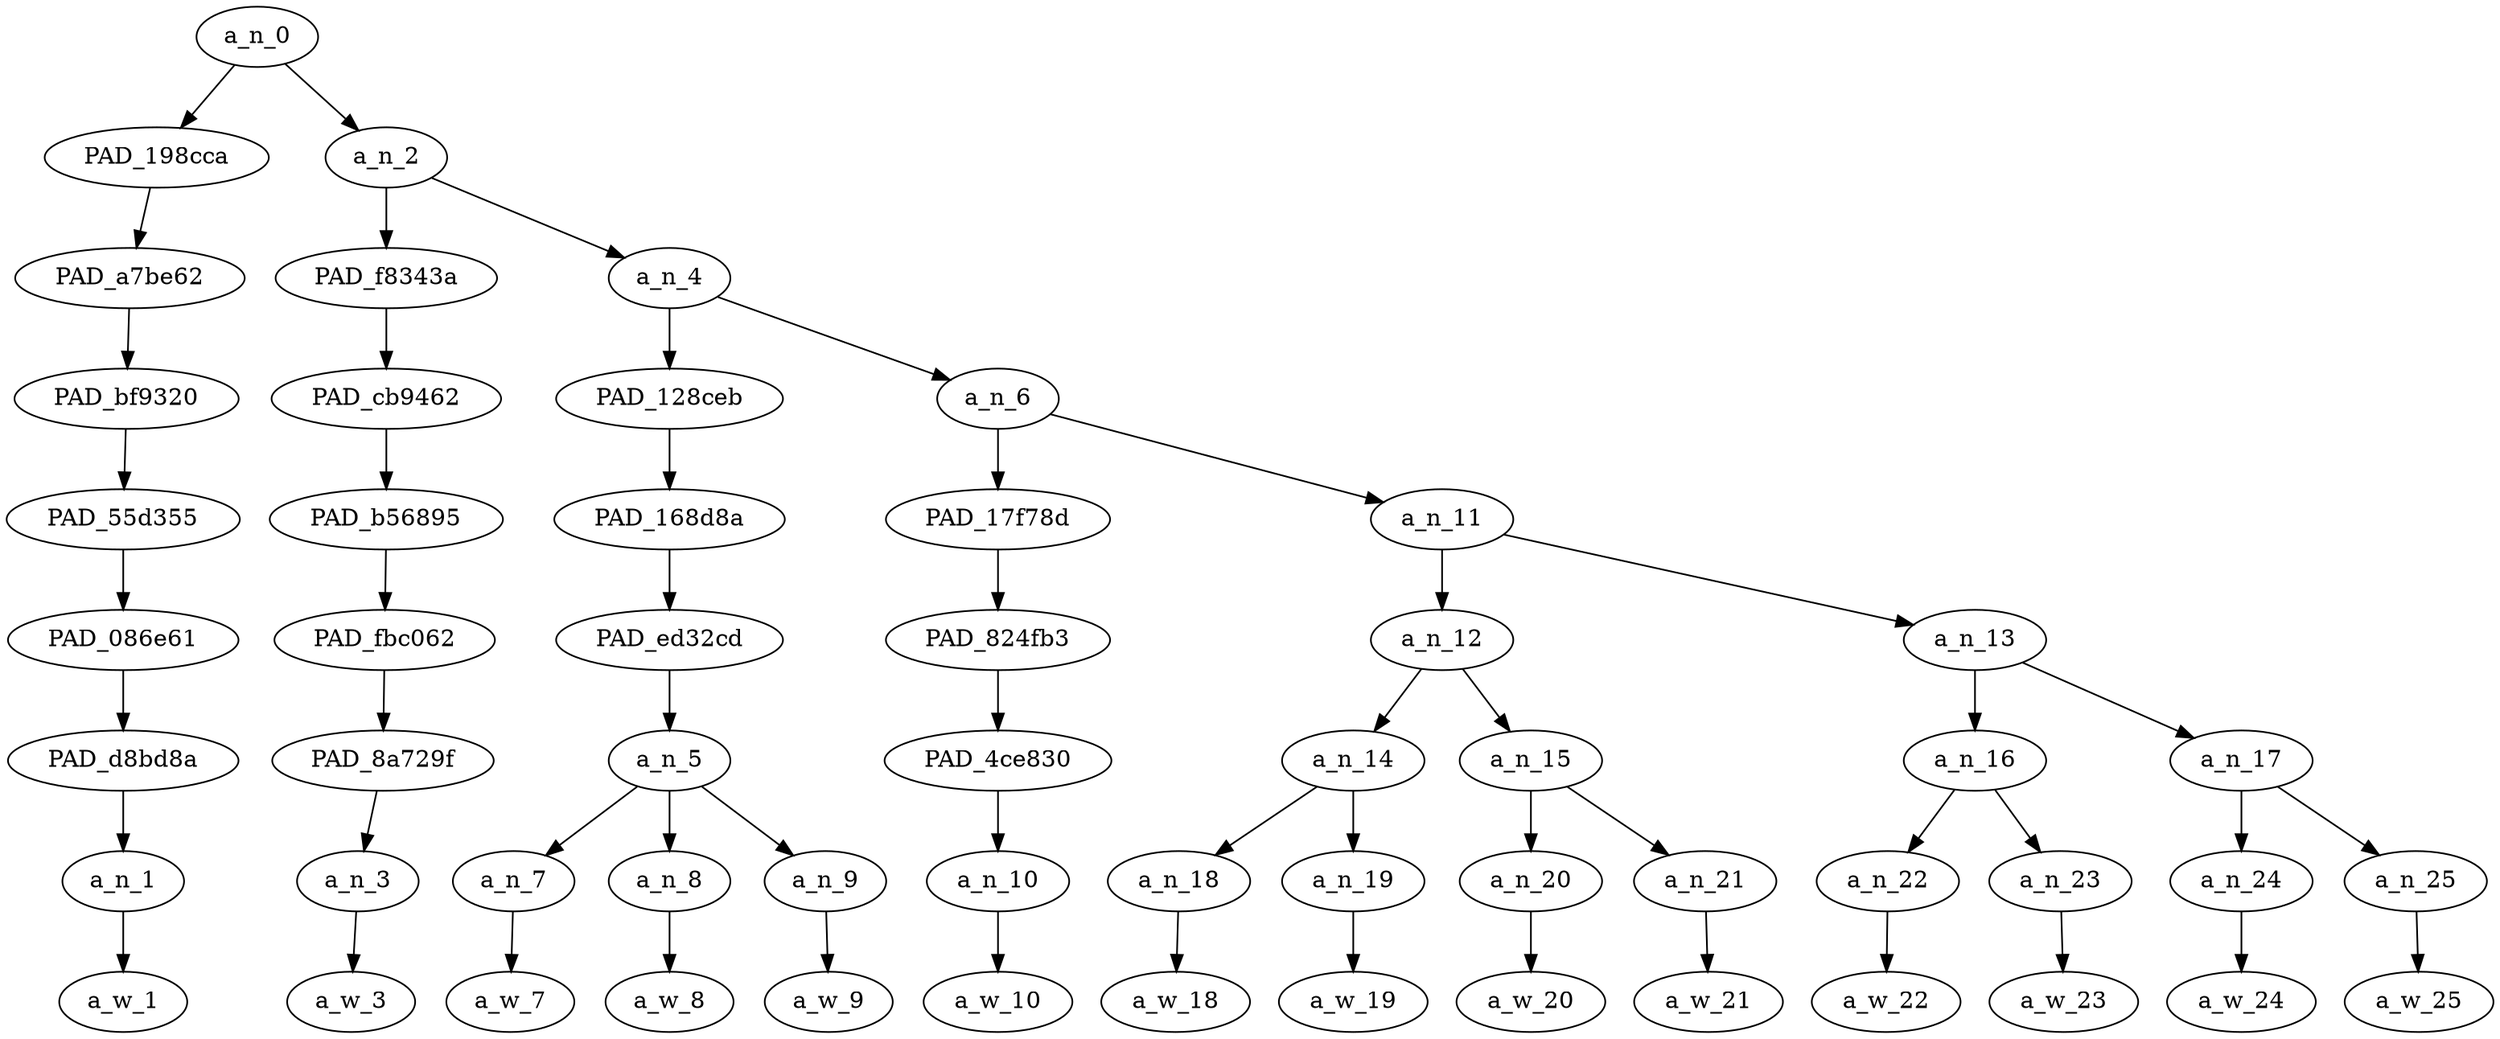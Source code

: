 strict digraph "" {
	a_n_0	[div_dir=1,
		index=0,
		level=8,
		pos="1.53125,8!",
		text_span="[0, 1, 2, 3, 4, 5, 6, 7, 8, 9, 10, 11, 12, 13]",
		value=1.00000001];
	PAD_198cca	[div_dir=1,
		index=0,
		level=7,
		pos="0.0,7!",
		text_span="[0]",
		value=0.13169414];
	a_n_0 -> PAD_198cca;
	a_n_2	[div_dir=1,
		index=1,
		level=7,
		pos="3.0625,7!",
		text_span="[1, 2, 3, 4, 5, 6, 7, 8, 9, 10, 11, 12, 13]",
		value=0.86719030];
	a_n_0 -> a_n_2;
	PAD_a7be62	[div_dir=1,
		index=0,
		level=6,
		pos="0.0,6!",
		text_span="[0]",
		value=0.13169414];
	PAD_198cca -> PAD_a7be62;
	PAD_bf9320	[div_dir=1,
		index=0,
		level=5,
		pos="0.0,5!",
		text_span="[0]",
		value=0.13169414];
	PAD_a7be62 -> PAD_bf9320;
	PAD_55d355	[div_dir=1,
		index=0,
		level=4,
		pos="0.0,4!",
		text_span="[0]",
		value=0.13169414];
	PAD_bf9320 -> PAD_55d355;
	PAD_086e61	[div_dir=1,
		index=0,
		level=3,
		pos="0.0,3!",
		text_span="[0]",
		value=0.13169414];
	PAD_55d355 -> PAD_086e61;
	PAD_d8bd8a	[div_dir=1,
		index=0,
		level=2,
		pos="0.0,2!",
		text_span="[0]",
		value=0.13169414];
	PAD_086e61 -> PAD_d8bd8a;
	a_n_1	[div_dir=1,
		index=0,
		level=1,
		pos="0.0,1!",
		text_span="[0]",
		value=0.13169414];
	PAD_d8bd8a -> a_n_1;
	a_w_1	[div_dir=0,
		index=0,
		level=0,
		pos="0,0!",
		text_span="[0]",
		value=tfw];
	a_n_1 -> a_w_1;
	PAD_f8343a	[div_dir=1,
		index=1,
		level=6,
		pos="1.0,6!",
		text_span="[1]",
		value=0.04148651];
	a_n_2 -> PAD_f8343a;
	a_n_4	[div_dir=1,
		index=2,
		level=6,
		pos="5.125,6!",
		text_span="[2, 3, 4, 5, 6, 7, 8, 9, 10, 11, 12, 13]",
		value=0.82456559];
	a_n_2 -> a_n_4;
	PAD_cb9462	[div_dir=1,
		index=1,
		level=5,
		pos="1.0,5!",
		text_span="[1]",
		value=0.04148651];
	PAD_f8343a -> PAD_cb9462;
	PAD_b56895	[div_dir=1,
		index=1,
		level=4,
		pos="1.0,4!",
		text_span="[1]",
		value=0.04148651];
	PAD_cb9462 -> PAD_b56895;
	PAD_fbc062	[div_dir=1,
		index=1,
		level=3,
		pos="1.0,3!",
		text_span="[1]",
		value=0.04148651];
	PAD_b56895 -> PAD_fbc062;
	PAD_8a729f	[div_dir=1,
		index=1,
		level=2,
		pos="1.0,2!",
		text_span="[1]",
		value=0.04148651];
	PAD_fbc062 -> PAD_8a729f;
	a_n_3	[div_dir=1,
		index=1,
		level=1,
		pos="1.0,1!",
		text_span="[1]",
		value=0.04148651];
	PAD_8a729f -> a_n_3;
	a_w_3	[div_dir=0,
		index=1,
		level=0,
		pos="1,0!",
		text_span="[1]",
		value=how];
	a_n_3 -> a_w_3;
	PAD_128ceb	[div_dir=1,
		index=2,
		level=5,
		pos="3.0,5!",
		text_span="[2, 3, 4]",
		value=0.24035021];
	a_n_4 -> PAD_128ceb;
	a_n_6	[div_dir=1,
		index=3,
		level=5,
		pos="7.25,5!",
		text_span="[5, 6, 7, 8, 9, 10, 11, 12, 13]",
		value=0.58312432];
	a_n_4 -> a_n_6;
	PAD_168d8a	[div_dir=1,
		index=2,
		level=4,
		pos="3.0,4!",
		text_span="[2, 3, 4]",
		value=0.24035021];
	PAD_128ceb -> PAD_168d8a;
	PAD_ed32cd	[div_dir=1,
		index=2,
		level=3,
		pos="3.0,3!",
		text_span="[2, 3, 4]",
		value=0.24035021];
	PAD_168d8a -> PAD_ed32cd;
	a_n_5	[div_dir=1,
		index=2,
		level=2,
		pos="3.0,2!",
		text_span="[2, 3, 4]",
		value=0.24035021];
	PAD_ed32cd -> a_n_5;
	a_n_7	[div_dir=-1,
		index=2,
		level=1,
		pos="2.0,1!",
		text_span="[2]",
		value=0.03416480];
	a_n_5 -> a_n_7;
	a_n_8	[div_dir=-1,
		index=3,
		level=1,
		pos="3.0,1!",
		text_span="[3]",
		value=0.06312992];
	a_n_5 -> a_n_8;
	a_n_9	[div_dir=1,
		index=4,
		level=1,
		pos="4.0,1!",
		text_span="[4]",
		value=0.14305332];
	a_n_5 -> a_n_9;
	a_w_7	[div_dir=0,
		index=2,
		level=0,
		pos="2,0!",
		text_span="[2]",
		value=the];
	a_n_7 -> a_w_7;
	a_w_8	[div_dir=0,
		index=3,
		level=0,
		pos="3,0!",
		text_span="[3]",
		value=daily];
	a_n_8 -> a_w_8;
	a_w_9	[div_dir=0,
		index=4,
		level=0,
		pos="4,0!",
		text_span="[4]",
		value=stormer];
	a_n_9 -> a_w_9;
	PAD_17f78d	[div_dir=1,
		index=3,
		level=4,
		pos="5.0,4!",
		text_span="[5]",
		value=0.06029551];
	a_n_6 -> PAD_17f78d;
	a_n_11	[div_dir=1,
		index=4,
		level=4,
		pos="9.5,4!",
		text_span="[6, 7, 8, 9, 10, 11, 12, 13]",
		value=0.52153351];
	a_n_6 -> a_n_11;
	PAD_824fb3	[div_dir=1,
		index=3,
		level=3,
		pos="5.0,3!",
		text_span="[5]",
		value=0.06029551];
	PAD_17f78d -> PAD_824fb3;
	PAD_4ce830	[div_dir=1,
		index=3,
		level=2,
		pos="5.0,2!",
		text_span="[5]",
		value=0.06029551];
	PAD_824fb3 -> PAD_4ce830;
	a_n_10	[div_dir=1,
		index=5,
		level=1,
		pos="5.0,1!",
		text_span="[5]",
		value=0.06029551];
	PAD_4ce830 -> a_n_10;
	a_w_10	[div_dir=0,
		index=5,
		level=0,
		pos="5,0!",
		text_span="[5]",
		value=protects];
	a_n_10 -> a_w_10;
	a_n_12	[div_dir=1,
		index=4,
		level=3,
		pos="7.5,3!",
		text_span="[6, 7, 8, 9]",
		value=0.36328695];
	a_n_11 -> a_n_12;
	a_n_13	[div_dir=1,
		index=5,
		level=3,
		pos="11.5,3!",
		text_span="[10, 11, 12, 13]",
		value=0.15704380];
	a_n_11 -> a_n_13;
	a_n_14	[div_dir=1,
		index=4,
		level=2,
		pos="6.5,2!",
		text_span="[6, 7]",
		value=0.28662815];
	a_n_12 -> a_n_14;
	a_n_15	[div_dir=1,
		index=5,
		level=2,
		pos="8.5,2!",
		text_span="[8, 9]",
		value=0.07523623];
	a_n_12 -> a_n_15;
	a_n_18	[div_dir=1,
		index=6,
		level=1,
		pos="6.0,1!",
		text_span="[6]",
		value=0.05329297];
	a_n_14 -> a_n_18;
	a_n_19	[div_dir=1,
		index=7,
		level=1,
		pos="7.0,1!",
		text_span="[7]",
		value=0.23185092];
	a_n_14 -> a_n_19;
	a_w_18	[div_dir=0,
		index=6,
		level=0,
		pos="6,0!",
		text_span="[6]",
		value=a];
	a_n_18 -> a_w_18;
	a_w_19	[div_dir=0,
		index=7,
		level=0,
		pos="7,0!",
		text_span="[7]",
		value=spic];
	a_n_19 -> a_w_19;
	a_n_20	[div_dir=1,
		index=8,
		level=1,
		pos="8.0,1!",
		text_span="[8]",
		value=0.04314702];
	a_n_15 -> a_n_20;
	a_n_21	[div_dir=1,
		index=9,
		level=1,
		pos="9.0,1!",
		text_span="[9]",
		value=0.03166961];
	a_n_15 -> a_n_21;
	a_w_20	[div_dir=0,
		index=8,
		level=0,
		pos="8,0!",
		text_span="[8]",
		value=like];
	a_n_20 -> a_w_20;
	a_w_21	[div_dir=0,
		index=9,
		level=0,
		pos="9,0!",
		text_span="[9]",
		value=he];
	a_n_21 -> a_w_21;
	a_n_16	[div_dir=-1,
		index=6,
		level=2,
		pos="10.5,2!",
		text_span="[10, 11]",
		value=0.06174476];
	a_n_13 -> a_n_16;
	a_n_17	[div_dir=1,
		index=7,
		level=2,
		pos="12.5,2!",
		text_span="[12, 13]",
		value=0.09507682];
	a_n_13 -> a_n_17;
	a_n_22	[div_dir=-1,
		index=10,
		level=1,
		pos="10.0,1!",
		text_span="[10]",
		value=0.03248200];
	a_n_16 -> a_n_22;
	a_n_23	[div_dir=1,
		index=11,
		level=1,
		pos="11.0,1!",
		text_span="[11]",
		value=0.02924037];
	a_n_16 -> a_n_23;
	a_w_22	[div_dir=0,
		index=10,
		level=0,
		pos="10,0!",
		text_span="[10]",
		value=some];
	a_n_22 -> a_w_22;
	a_w_23	[div_dir=0,
		index=11,
		level=0,
		pos="11,0!",
		text_span="[11]",
		value=kind];
	a_n_23 -> a_w_23;
	a_n_24	[div_dir=-1,
		index=12,
		level=1,
		pos="12.0,1!",
		text_span="[12]",
		value=0.02982488];
	a_n_17 -> a_n_24;
	a_n_25	[div_dir=1,
		index=13,
		level=1,
		pos="13.0,1!",
		text_span="[13]",
		value=0.06491462];
	a_n_17 -> a_n_25;
	a_w_24	[div_dir=0,
		index=12,
		level=0,
		pos="12,0!",
		text_span="[12]",
		value=of];
	a_n_24 -> a_w_24;
	a_w_25	[div_dir=0,
		index=13,
		level=0,
		pos="13,0!",
		text_span="[13]",
		value=god];
	a_n_25 -> a_w_25;
}
